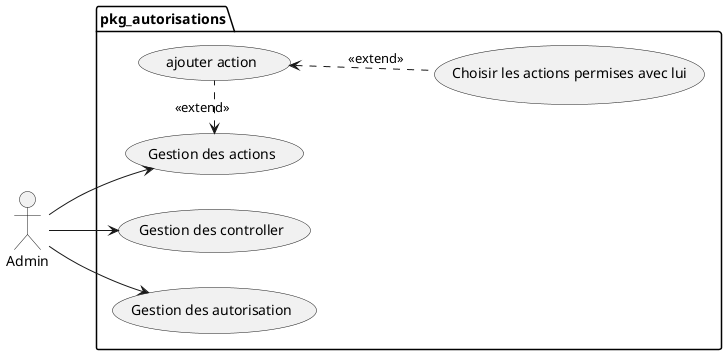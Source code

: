 @startuml use_case_pk_authentification

left to right direction
'  top to bottom direction


actor Admin as admin

package pkg_autorisations {
  admin -->  (Gestion des controller)
  admin -->  (Gestion des actions) 
  admin -->  (Gestion des autorisation) 

  ' extends : gestion des actions 
  (Gestion des actions)  <.  (ajouter action) : <<extend>>
  (ajouter action) <.. (Choisir les actions permises avec lui) : <<extend>>
 }  

' note right of admin : "note 1"

@enduml